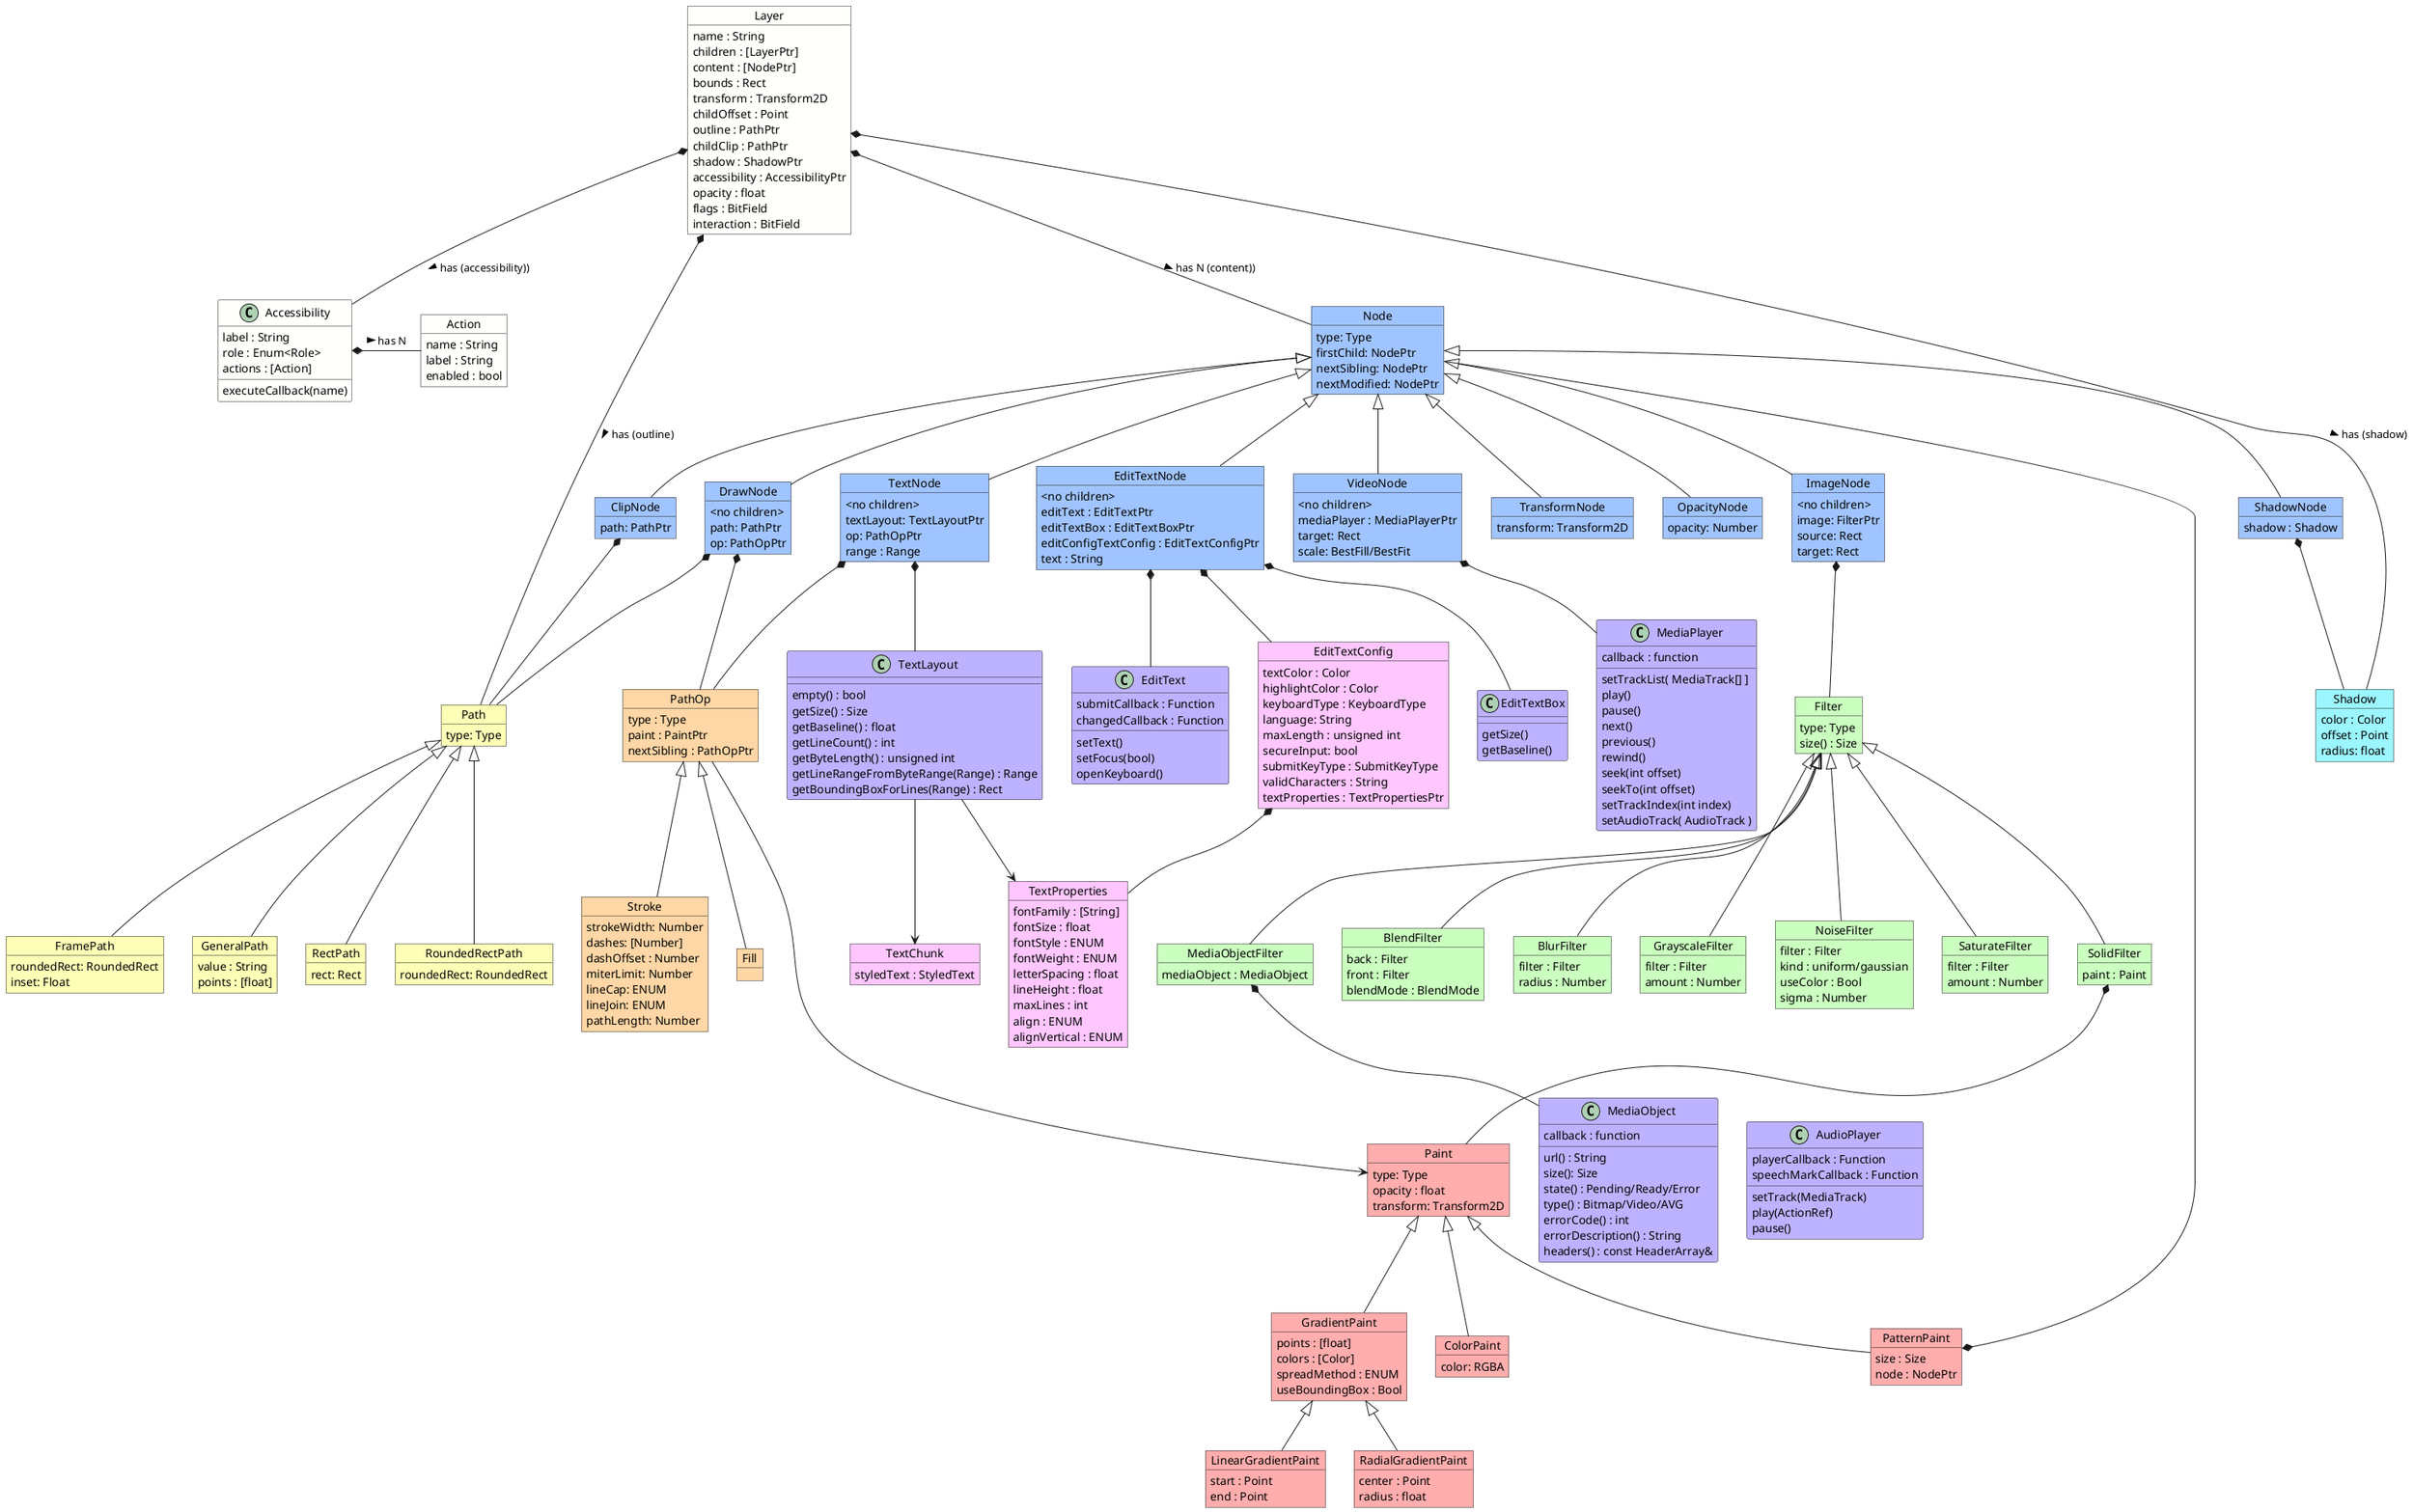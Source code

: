 @startuml

' Color palette
' FFADAD    Paint
' FFD6A5    Path Op
' FDFFB6    Path
' CAFFBF    Filter
' 9BF6FF
' A0C4FF    Node
' BDB2FF    MediaObject/Player
' FFC6FF    TextLayout
' FFFFFC    Layer

' Forward declarations
object ImageNode #A0C4FF
object VideoNode #A0C4FF
object TextNode #A0C4FF
object EditTextNode #A0C4FF

class MediaObject #BDB2FF
class MediaPlayer #BDB2FF
class TextLayout #BDB2FF
class EditText #BDB2FF
class EditTextBox #BDB2FF
object EditTextConfig #FFC6FF

object Node #A0C4FF
object PathOp #FFD6A5
object Paint #FFADAD

class Accessibility #FFFFFC
object Action #FFFFFC

' =================== Path ====================
object Path #FDFFB6
object RectPath #FDFFB6
object RoundedRectPath #FDFFB6
object FramePath #FDFFB6
object GeneralPath #FDFFB6

Path : type: Type

Path <|-- RectPath
RectPath : rect: Rect

Path <|-- RoundedRectPath
RoundedRectPath : roundedRect: RoundedRect

Path <|-- FramePath
FramePath : roundedRect: RoundedRect
FramePath : inset: Float

Path <|-- GeneralPath
GeneralPath : value : String
GeneralPath : points : [float]

' =================== Shadow ====================

object Shadow #9bf6ff
Shadow : color : Color
Shadow : offset : Point
Shadow : radius: float

' =================== Filter ====================
object Filter #CAFFBF
object BlendFilter #CAFFBF
object BlurFilter #CAFFBF
object GrayscaleFilter #CAFFBF
object MediaObjectFilter #CAFFBF
object NoiseFilter #CAFFBF
object SaturateFilter #CAFFBF
object SolidFilter #CAFFBF

Filter : type: Type
Filter : size() : Size

Filter <|-- BlendFilter
BlendFilter : back : Filter
BlendFilter : front : Filter
BlendFilter : blendMode : BlendMode

Filter <|-- BlurFilter
BlurFilter : filter : Filter
BlurFilter : radius : Number

Filter <|-- GrayscaleFilter
GrayscaleFilter : filter : Filter
GrayscaleFilter : amount : Number

Filter <|-- MediaObjectFilter
MediaObjectFilter : mediaObject : MediaObject
MediaObjectFilter *-- MediaObject

Filter <|-- NoiseFilter
NoiseFilter : filter : Filter
NoiseFilter : kind : uniform/gaussian
NoiseFilter : useColor : Bool
NoiseFilter : sigma : Number

Filter <|-- SaturateFilter
SaturateFilter : filter : Filter
SaturateFilter : amount : Number

Filter <|-- SolidFilter
SolidFilter : paint : Paint
SolidFilter *-- Paint

' ================== Node ========================
Node : type: Type
Node : firstChild: NodePtr
Node : nextSibling: NodePtr
Node : nextModified: NodePtr

' ====== ShadowNode =========
object ShadowNode #A0C4FF
Node <|-- ShadowNode
ShadowNode : shadow : Shadow
ShadowNode *-- Shadow

' ===== DrawNode =======
object DrawNode #A0C4FF
Node <|-- DrawNode
DrawNode : <no children>
DrawNode : path: PathPtr
DrawNode : op: PathOpPtr
DrawNode *-- Path
DrawNode *-- PathOp


' ====== TransformNode =========
object TransformNode #A0C4FF
Node <|-- TransformNode
TransformNode : transform: Transform2D

' ======== ClipNode =========
object ClipNode #A0C4FF
Node <|-- ClipNode
ClipNode : path: PathPtr
ClipNode *-- Path

' ==== OpacityNode ====
object OpacityNode #A0C4FF
Node <|-- OpacityNode
OpacityNode : opacity: Number

' ========= TextProperties =========

object TextProperties #FFC6FF
TextProperties : fontFamily : [String]
TextProperties : fontSize : float
TextProperties : fontStyle : ENUM
TextProperties : fontWeight : ENUM
TextProperties : letterSpacing : float
TextProperties : lineHeight : float
TextProperties : maxLines : int
TextProperties : align : ENUM
TextProperties : alignVertical : ENUM

object TextChunk #FFC6FF
TextChunk : styledText : StyledText

' ======== EditText =========

EditText : submitCallback : Function
EditText : changedCallback : Function
EditText : setText()
EditText : setFocus(bool)
EditText : openKeyboard()

EditTextBox : getSize()
EditTextBox : getBaseline()

EditTextConfig : textColor : Color
EditTextConfig : highlightColor : Color
EditTextConfig : keyboardType : KeyboardType
EditTextConfig : language: String
EditTextConfig : maxLength : unsigned int
EditTextConfig : secureInput: bool
EditTextConfig : submitKeyType : SubmitKeyType
EditTextConfig : validCharacters : String
EditTextConfig : textProperties : TextPropertiesPtr
EditTextConfig *-- TextProperties


' ======== TextNode =========

Node <|-- TextNode
TextNode : <no children>
TextNode : textLayout: TextLayoutPtr
TextNode : op: PathOpPtr
TextNode : range : Range
TextNode *-- PathOp

Node <|-- EditTextNode
EditTextNode : <no children>
EditTextNode : editText : EditTextPtr
EditTextNode : editTextBox : EditTextBoxPtr
EditTextNode : editConfigTextConfig : EditTextConfigPtr
EditTextNode : text : String
EditTextNode *-- EditText
EditTextNode *-- EditTextBox
EditTextNode *-- EditTextConfig

TextLayout : empty() : bool
TextLayout : getSize() : Size
TextLayout : getBaseline() : float
TextLayout : getLineCount() : int
TextLayout : getByteLength() : unsigned int
TextLayout : getLineRangeFromByteRange(Range) : Range
TextLayout : getBoundingBoxForLines(Range) : Rect

TextLayout --> TextChunk
TextLayout --> TextProperties
TextNode *-- TextLayout

' =========== Accessibility =================

Action : name : String
Action : label : String
Action : enabled : bool

Accessibility : label : String
Accessibility : role : Enum<Role>
Accessibility : actions : [Action]
Accessibility : executeCallback(name)

Accessibility *- Action : > has N


' =================== Layer ====================
object Layer #FFFFFC
Layer : name : String
Layer : children : [LayerPtr]
Layer : content : [NodePtr]
Layer : bounds : Rect
Layer : transform : Transform2D
Layer : childOffset : Point
Layer : outline : PathPtr
Layer : childClip : PathPtr
Layer : shadow : ShadowPtr
Layer : accessibility : AccessibilityPtr
Layer : opacity : float
Layer : flags : BitField
Layer : interaction : BitField

Layer *-- Node : > has N (content))
Layer *-- Shadow : > has (shadow)
Layer *-- Path : > has (outline)
Layer *-- Accessibility : > has (accessibility))

' ====== Media =======

Node <|-- ImageNode
ImageNode : <no children>
ImageNode : image: FilterPtr
ImageNode : source: Rect
ImageNode : target: Rect
ImageNode *-- Filter

Node <|-- VideoNode
VideoNode : <no children>
VideoNode : mediaPlayer : MediaPlayerPtr
VideoNode : target: Rect
VideoNode : scale: BestFill/BestFit
VideoNode *-- MediaPlayer

MediaObject : url() : String
MediaObject : size(): Size
MediaObject : state() : Pending/Ready/Error
MediaObject : type() : Bitmap/Video/AVG
MediaObject : errorCode() : int
MediaObject : errorDescription() : String
MediaObject : headers() : const HeaderArray&
MediaObject : callback : function

MediaPlayer : setTrackList( MediaTrack[] ]
MediaPlayer : play()
MediaPlayer : pause()
MediaPlayer : next()
MediaPlayer : previous()
MediaPlayer : rewind()
MediaPlayer : seek(int offset)
MediaPlayer : seekTo(int offset)
MediaPlayer : setTrackIndex(int index)
MediaPlayer : setAudioTrack( AudioTrack )
MediaPlayer : callback : function

' ========= Audio ==========

class AudioPlayer #BDB2FF
AudioPlayer : setTrack(MediaTrack)
AudioPlayer : play(ActionRef)
AudioPlayer : pause()
AudioPlayer : playerCallback : Function
AudioPlayer : speechMarkCallback : Function

MediaObject -[hidden] AudioPlayer

' =================== Paint ================
object ColorPaint #FFADAD
object GradientPaint #FFADAD
object LinearGradientPaint #FFADAD
object RadialGradientPaint #FFADAD
object PatternPaint #FFADAD

Paint : type: Type
Paint : opacity : float
Paint : transform: Transform2D

' ==== ColorPaint =====
Paint <|-- ColorPaint
ColorPaint : color: RGBA

' ==== GradientPaint =====
Paint <|-- GradientPaint
GradientPaint : points : [float]
GradientPaint : colors : [Color]
GradientPaint : spreadMethod : ENUM
GradientPaint : useBoundingBox : Bool

' ==== LinearGradientPaint ====
GradientPaint <|-- LinearGradientPaint
LinearGradientPaint : start : Point
LinearGradientPaint : end : Point

' ==== RadialGradientPaint ====
GradientPaint <|-- RadialGradientPaint
RadialGradientPaint : center : Point
RadialGradientPaint : radius : float

' ==== PatternPaint ====
Paint <|-- PatternPaint
PatternPaint : size : Size
PatternPaint : node : NodePtr
PatternPaint *-- Node



' ================ PathOp ====================


object Stroke #FFD6A5
object Fill #FFD6A5

PathOp : type : Type
PathOp : paint : PaintPtr
PathOp : nextSibling : PathOpPtr
PathOp -> Paint

PathOp <|--  Stroke
Stroke : strokeWidth: Number
Stroke : dashes: [Number]
Stroke : dashOffset : Number
Stroke : miterLimit: Number
Stroke : lineCap: ENUM
Stroke : lineJoin: ENUM
Stroke : pathLength: Number

PathOp <|-- Fill


@enduml